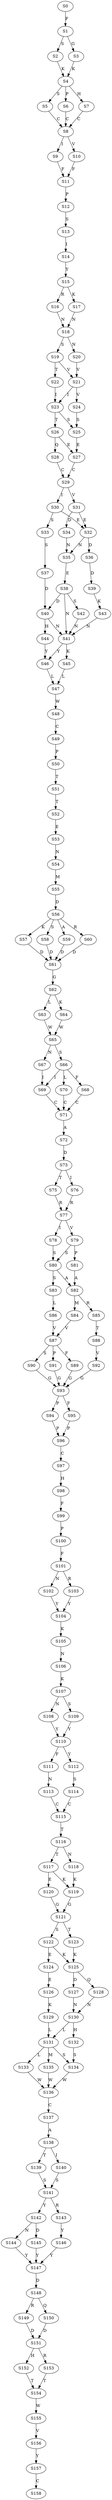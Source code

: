 strict digraph  {
	S0 -> S1 [ label = F ];
	S1 -> S2 [ label = S ];
	S1 -> S3 [ label = G ];
	S2 -> S4 [ label = K ];
	S3 -> S4 [ label = K ];
	S4 -> S5 [ label = S ];
	S4 -> S6 [ label = P ];
	S4 -> S7 [ label = H ];
	S5 -> S8 [ label = C ];
	S6 -> S8 [ label = C ];
	S7 -> S8 [ label = C ];
	S8 -> S9 [ label = I ];
	S8 -> S10 [ label = V ];
	S9 -> S11 [ label = F ];
	S10 -> S11 [ label = F ];
	S11 -> S12 [ label = P ];
	S12 -> S13 [ label = S ];
	S13 -> S14 [ label = I ];
	S14 -> S15 [ label = Y ];
	S15 -> S16 [ label = R ];
	S15 -> S17 [ label = K ];
	S16 -> S18 [ label = N ];
	S17 -> S18 [ label = N ];
	S18 -> S19 [ label = S ];
	S18 -> S20 [ label = N ];
	S19 -> S21 [ label = V ];
	S19 -> S22 [ label = T ];
	S20 -> S21 [ label = V ];
	S21 -> S23 [ label = I ];
	S21 -> S24 [ label = V ];
	S22 -> S23 [ label = I ];
	S23 -> S25 [ label = S ];
	S23 -> S26 [ label = T ];
	S24 -> S25 [ label = S ];
	S25 -> S27 [ label = E ];
	S26 -> S28 [ label = Q ];
	S26 -> S27 [ label = E ];
	S27 -> S29 [ label = C ];
	S28 -> S29 [ label = C ];
	S29 -> S30 [ label = I ];
	S29 -> S31 [ label = V ];
	S30 -> S32 [ label = E ];
	S30 -> S33 [ label = S ];
	S31 -> S34 [ label = D ];
	S31 -> S32 [ label = E ];
	S32 -> S35 [ label = N ];
	S32 -> S36 [ label = D ];
	S33 -> S37 [ label = S ];
	S34 -> S35 [ label = N ];
	S35 -> S38 [ label = E ];
	S36 -> S39 [ label = D ];
	S37 -> S40 [ label = D ];
	S38 -> S40 [ label = D ];
	S38 -> S41 [ label = N ];
	S38 -> S42 [ label = S ];
	S39 -> S43 [ label = K ];
	S40 -> S41 [ label = N ];
	S40 -> S44 [ label = H ];
	S41 -> S45 [ label = K ];
	S41 -> S46 [ label = Y ];
	S42 -> S41 [ label = N ];
	S43 -> S41 [ label = N ];
	S44 -> S46 [ label = Y ];
	S45 -> S47 [ label = L ];
	S46 -> S47 [ label = L ];
	S47 -> S48 [ label = W ];
	S48 -> S49 [ label = C ];
	S49 -> S50 [ label = P ];
	S50 -> S51 [ label = T ];
	S51 -> S52 [ label = T ];
	S52 -> S53 [ label = E ];
	S53 -> S54 [ label = N ];
	S54 -> S55 [ label = M ];
	S55 -> S56 [ label = D ];
	S56 -> S57 [ label = K ];
	S56 -> S58 [ label = S ];
	S56 -> S59 [ label = A ];
	S56 -> S60 [ label = R ];
	S57 -> S61 [ label = D ];
	S58 -> S61 [ label = D ];
	S59 -> S61 [ label = D ];
	S60 -> S61 [ label = D ];
	S61 -> S62 [ label = G ];
	S62 -> S63 [ label = L ];
	S62 -> S64 [ label = K ];
	S63 -> S65 [ label = W ];
	S64 -> S65 [ label = W ];
	S65 -> S66 [ label = S ];
	S65 -> S67 [ label = N ];
	S66 -> S68 [ label = F ];
	S66 -> S69 [ label = I ];
	S66 -> S70 [ label = L ];
	S67 -> S69 [ label = I ];
	S68 -> S71 [ label = C ];
	S69 -> S71 [ label = C ];
	S70 -> S71 [ label = C ];
	S71 -> S72 [ label = A ];
	S72 -> S73 [ label = D ];
	S73 -> S75 [ label = T ];
	S73 -> S76 [ label = I ];
	S75 -> S77 [ label = R ];
	S76 -> S77 [ label = R ];
	S77 -> S78 [ label = I ];
	S77 -> S79 [ label = V ];
	S78 -> S80 [ label = S ];
	S79 -> S80 [ label = S ];
	S79 -> S81 [ label = P ];
	S80 -> S82 [ label = A ];
	S80 -> S83 [ label = S ];
	S81 -> S82 [ label = A ];
	S82 -> S84 [ label = M ];
	S82 -> S85 [ label = R ];
	S83 -> S86 [ label = L ];
	S84 -> S87 [ label = V ];
	S85 -> S88 [ label = T ];
	S86 -> S87 [ label = V ];
	S87 -> S89 [ label = F ];
	S87 -> S90 [ label = S ];
	S87 -> S91 [ label = P ];
	S88 -> S92 [ label = V ];
	S89 -> S93 [ label = G ];
	S90 -> S93 [ label = G ];
	S91 -> S93 [ label = G ];
	S92 -> S93 [ label = G ];
	S93 -> S94 [ label = P ];
	S93 -> S95 [ label = F ];
	S94 -> S96 [ label = P ];
	S95 -> S96 [ label = P ];
	S96 -> S97 [ label = C ];
	S97 -> S98 [ label = H ];
	S98 -> S99 [ label = F ];
	S99 -> S100 [ label = P ];
	S100 -> S101 [ label = F ];
	S101 -> S102 [ label = N ];
	S101 -> S103 [ label = R ];
	S102 -> S104 [ label = Y ];
	S103 -> S104 [ label = Y ];
	S104 -> S105 [ label = K ];
	S105 -> S106 [ label = N ];
	S106 -> S107 [ label = K ];
	S107 -> S108 [ label = N ];
	S107 -> S109 [ label = S ];
	S108 -> S110 [ label = Y ];
	S109 -> S110 [ label = Y ];
	S110 -> S111 [ label = F ];
	S110 -> S112 [ label = Y ];
	S111 -> S113 [ label = N ];
	S112 -> S114 [ label = S ];
	S113 -> S115 [ label = C ];
	S114 -> S115 [ label = C ];
	S115 -> S116 [ label = T ];
	S116 -> S117 [ label = T ];
	S116 -> S118 [ label = N ];
	S117 -> S119 [ label = K ];
	S117 -> S120 [ label = E ];
	S118 -> S119 [ label = K ];
	S119 -> S121 [ label = G ];
	S120 -> S121 [ label = G ];
	S121 -> S122 [ label = S ];
	S121 -> S123 [ label = T ];
	S122 -> S124 [ label = E ];
	S122 -> S125 [ label = K ];
	S123 -> S125 [ label = K ];
	S124 -> S126 [ label = E ];
	S125 -> S127 [ label = D ];
	S125 -> S128 [ label = Q ];
	S126 -> S129 [ label = K ];
	S127 -> S130 [ label = N ];
	S128 -> S130 [ label = N ];
	S129 -> S131 [ label = L ];
	S130 -> S131 [ label = L ];
	S130 -> S132 [ label = H ];
	S131 -> S133 [ label = L ];
	S131 -> S134 [ label = S ];
	S131 -> S135 [ label = M ];
	S132 -> S134 [ label = S ];
	S133 -> S136 [ label = W ];
	S134 -> S136 [ label = W ];
	S135 -> S136 [ label = W ];
	S136 -> S137 [ label = C ];
	S137 -> S138 [ label = A ];
	S138 -> S139 [ label = T ];
	S138 -> S140 [ label = I ];
	S139 -> S141 [ label = S ];
	S140 -> S141 [ label = S ];
	S141 -> S142 [ label = Y ];
	S141 -> S143 [ label = R ];
	S142 -> S144 [ label = N ];
	S142 -> S145 [ label = D ];
	S143 -> S146 [ label = Y ];
	S144 -> S147 [ label = Y ];
	S145 -> S147 [ label = Y ];
	S146 -> S147 [ label = Y ];
	S147 -> S148 [ label = D ];
	S148 -> S149 [ label = R ];
	S148 -> S150 [ label = Q ];
	S149 -> S151 [ label = D ];
	S150 -> S151 [ label = D ];
	S151 -> S152 [ label = H ];
	S151 -> S153 [ label = R ];
	S152 -> S154 [ label = T ];
	S153 -> S154 [ label = T ];
	S154 -> S155 [ label = W ];
	S155 -> S156 [ label = V ];
	S156 -> S157 [ label = Y ];
	S157 -> S158 [ label = C ];
}
